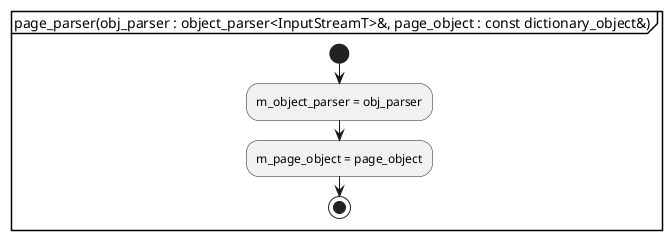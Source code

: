 @startuml page_parser
partition "page_parser(obj_parser : object_parser<InputStreamT>&, page_object : const dictionary_object&)" {
start
	:m_object_parser = obj_parser;
	:m_page_object = page_object;
stop
}
@enduml

@startuml get_page
partition "get_page()" {
start
	:page_builder : pdfpage_builder;

	' Get MediaBox
	:MediaBox_array = m_object_pool.dereference<array_object>(m_page_object.at("MediaBox"));
	:page_builder.set_media_box(RectangleData(Coordinates{MediaBox_array.at(0), MediaBox_array.at(1)}, Coordinates{MediaBox_array.at(2), MediaBox_array.at(3)}));

	' Get Contents
	:content_stream_object = m_object_pool.dereference<stream_object>(m_page_object.at("Contents"));
	:content_stream = istring_stream(content_stream_object.get_decoded_data(), std::ios_base::in | std::ios_base::binary);
	:this_contents_parser = contents_parser(content_stream);
	:page_builder.set_contents(this_contents_parser.get_contents());

	:return page_builder.toPDFPage();
stop
}
@enduml
